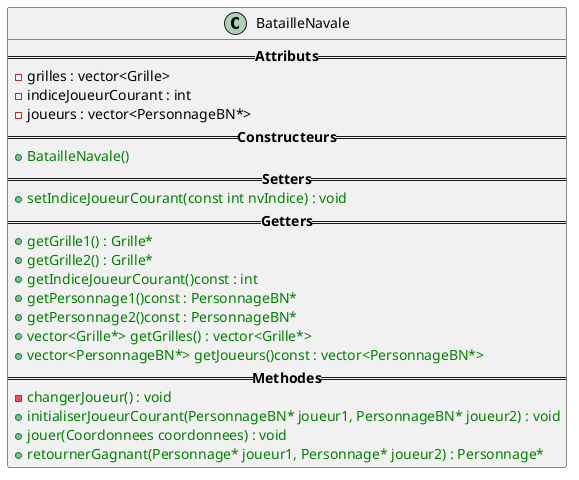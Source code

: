 @startuml
class BatailleNavale{
    ==<b>Attributs</b>==
        -grilles : vector<Grille>
        -indiceJoueurCourant : int
        -joueurs : vector<PersonnageBN*>
    ==<b>Constructeurs</b>==
        +<color:green>BatailleNavale()</color>
    ==<b>Setters</b>==
        +<color:green>setIndiceJoueurCourant(const int nvIndice) : void</color>
    ==<b>Getters</b>==
        +<color:green>getGrille1() : Grille*</color>
        +<color:green>getGrille2() : Grille*</color>
        +<color:green>getIndiceJoueurCourant()const : int</color>
        +<color:green>getPersonnage1()const : PersonnageBN*</color>
        +<color:green>getPersonnage2()const : PersonnageBN*</color>
        +<color:green>vector<Grille*> getGrilles() : vector<Grille*></color>
        +<color:green>vector<PersonnageBN*> getJoueurs()const : vector<PersonnageBN*></color>
    ==<b>Methodes</b>==
        -<color:green>changerJoueur() : void</color>
        +<color:green>initialiserJoueurCourant(PersonnageBN* joueur1, PersonnageBN* joueur2) : void</color>
        +<color:green>jouer(Coordonnees coordonnees) : void</color>
        +<color:green>retournerGagnant(Personnage* joueur1, Personnage* joueur2) : Personnage*</color>
}
@enduml
'c1a3a12a461e944a6bb500cc700192f3  src/BatailleNavale.hpp
'a8d1840375965fb5c29d547d22c1cbe6  src/BatailleNavale.cpp
